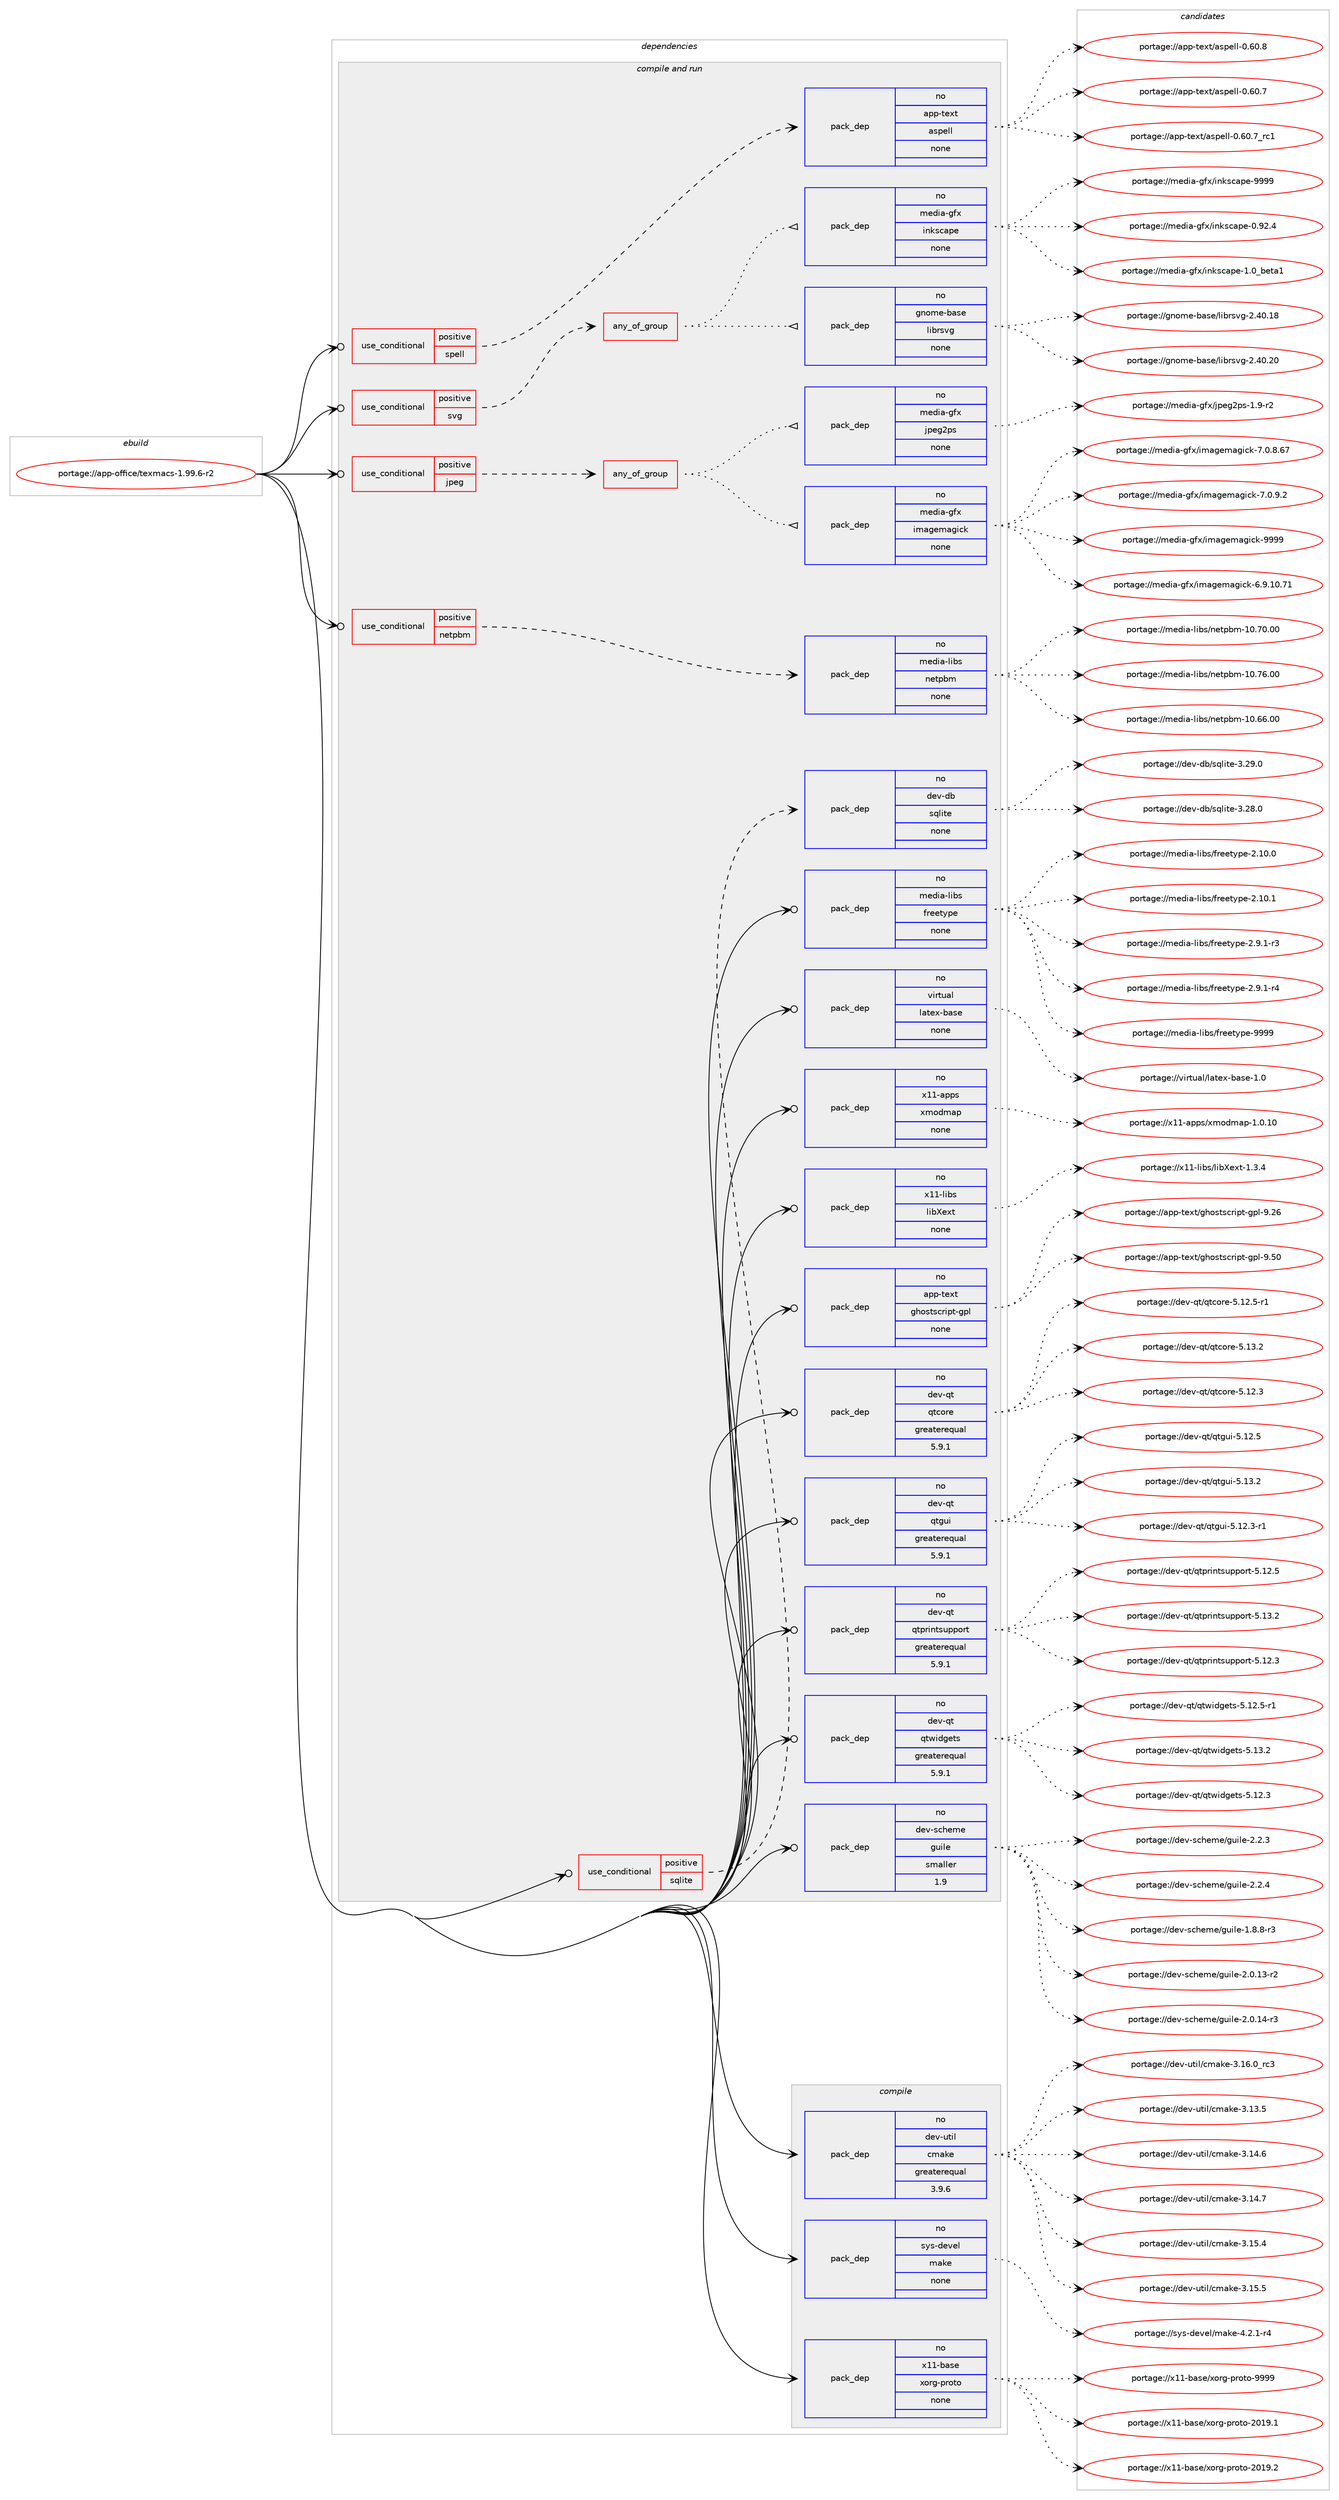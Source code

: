 digraph prolog {

# *************
# Graph options
# *************

newrank=true;
concentrate=true;
compound=true;
graph [rankdir=LR,fontname=Helvetica,fontsize=10,ranksep=1.5];#, ranksep=2.5, nodesep=0.2];
edge  [arrowhead=vee];
node  [fontname=Helvetica,fontsize=10];

# **********
# The ebuild
# **********

subgraph cluster_leftcol {
color=gray;
rank=same;
label=<<i>ebuild</i>>;
id [label="portage://app-office/texmacs-1.99.6-r2", color=red, width=4, href="../app-office/texmacs-1.99.6-r2.svg"];
}

# ****************
# The dependencies
# ****************

subgraph cluster_midcol {
color=gray;
label=<<i>dependencies</i>>;
subgraph cluster_compile {
fillcolor="#eeeeee";
style=filled;
label=<<i>compile</i>>;
subgraph pack29310 {
dependency39716 [label=<<TABLE BORDER="0" CELLBORDER="1" CELLSPACING="0" CELLPADDING="4" WIDTH="220"><TR><TD ROWSPAN="6" CELLPADDING="30">pack_dep</TD></TR><TR><TD WIDTH="110">no</TD></TR><TR><TD>dev-util</TD></TR><TR><TD>cmake</TD></TR><TR><TD>greaterequal</TD></TR><TR><TD>3.9.6</TD></TR></TABLE>>, shape=none, color=blue];
}
id:e -> dependency39716:w [weight=20,style="solid",arrowhead="vee"];
subgraph pack29311 {
dependency39717 [label=<<TABLE BORDER="0" CELLBORDER="1" CELLSPACING="0" CELLPADDING="4" WIDTH="220"><TR><TD ROWSPAN="6" CELLPADDING="30">pack_dep</TD></TR><TR><TD WIDTH="110">no</TD></TR><TR><TD>sys-devel</TD></TR><TR><TD>make</TD></TR><TR><TD>none</TD></TR><TR><TD></TD></TR></TABLE>>, shape=none, color=blue];
}
id:e -> dependency39717:w [weight=20,style="solid",arrowhead="vee"];
subgraph pack29312 {
dependency39718 [label=<<TABLE BORDER="0" CELLBORDER="1" CELLSPACING="0" CELLPADDING="4" WIDTH="220"><TR><TD ROWSPAN="6" CELLPADDING="30">pack_dep</TD></TR><TR><TD WIDTH="110">no</TD></TR><TR><TD>x11-base</TD></TR><TR><TD>xorg-proto</TD></TR><TR><TD>none</TD></TR><TR><TD></TD></TR></TABLE>>, shape=none, color=blue];
}
id:e -> dependency39718:w [weight=20,style="solid",arrowhead="vee"];
}
subgraph cluster_compileandrun {
fillcolor="#eeeeee";
style=filled;
label=<<i>compile and run</i>>;
subgraph cond9748 {
dependency39719 [label=<<TABLE BORDER="0" CELLBORDER="1" CELLSPACING="0" CELLPADDING="4"><TR><TD ROWSPAN="3" CELLPADDING="10">use_conditional</TD></TR><TR><TD>positive</TD></TR><TR><TD>jpeg</TD></TR></TABLE>>, shape=none, color=red];
subgraph any642 {
dependency39720 [label=<<TABLE BORDER="0" CELLBORDER="1" CELLSPACING="0" CELLPADDING="4"><TR><TD CELLPADDING="10">any_of_group</TD></TR></TABLE>>, shape=none, color=red];subgraph pack29313 {
dependency39721 [label=<<TABLE BORDER="0" CELLBORDER="1" CELLSPACING="0" CELLPADDING="4" WIDTH="220"><TR><TD ROWSPAN="6" CELLPADDING="30">pack_dep</TD></TR><TR><TD WIDTH="110">no</TD></TR><TR><TD>media-gfx</TD></TR><TR><TD>imagemagick</TD></TR><TR><TD>none</TD></TR><TR><TD></TD></TR></TABLE>>, shape=none, color=blue];
}
dependency39720:e -> dependency39721:w [weight=20,style="dotted",arrowhead="oinv"];
subgraph pack29314 {
dependency39722 [label=<<TABLE BORDER="0" CELLBORDER="1" CELLSPACING="0" CELLPADDING="4" WIDTH="220"><TR><TD ROWSPAN="6" CELLPADDING="30">pack_dep</TD></TR><TR><TD WIDTH="110">no</TD></TR><TR><TD>media-gfx</TD></TR><TR><TD>jpeg2ps</TD></TR><TR><TD>none</TD></TR><TR><TD></TD></TR></TABLE>>, shape=none, color=blue];
}
dependency39720:e -> dependency39722:w [weight=20,style="dotted",arrowhead="oinv"];
}
dependency39719:e -> dependency39720:w [weight=20,style="dashed",arrowhead="vee"];
}
id:e -> dependency39719:w [weight=20,style="solid",arrowhead="odotvee"];
subgraph cond9749 {
dependency39723 [label=<<TABLE BORDER="0" CELLBORDER="1" CELLSPACING="0" CELLPADDING="4"><TR><TD ROWSPAN="3" CELLPADDING="10">use_conditional</TD></TR><TR><TD>positive</TD></TR><TR><TD>netpbm</TD></TR></TABLE>>, shape=none, color=red];
subgraph pack29315 {
dependency39724 [label=<<TABLE BORDER="0" CELLBORDER="1" CELLSPACING="0" CELLPADDING="4" WIDTH="220"><TR><TD ROWSPAN="6" CELLPADDING="30">pack_dep</TD></TR><TR><TD WIDTH="110">no</TD></TR><TR><TD>media-libs</TD></TR><TR><TD>netpbm</TD></TR><TR><TD>none</TD></TR><TR><TD></TD></TR></TABLE>>, shape=none, color=blue];
}
dependency39723:e -> dependency39724:w [weight=20,style="dashed",arrowhead="vee"];
}
id:e -> dependency39723:w [weight=20,style="solid",arrowhead="odotvee"];
subgraph cond9750 {
dependency39725 [label=<<TABLE BORDER="0" CELLBORDER="1" CELLSPACING="0" CELLPADDING="4"><TR><TD ROWSPAN="3" CELLPADDING="10">use_conditional</TD></TR><TR><TD>positive</TD></TR><TR><TD>spell</TD></TR></TABLE>>, shape=none, color=red];
subgraph pack29316 {
dependency39726 [label=<<TABLE BORDER="0" CELLBORDER="1" CELLSPACING="0" CELLPADDING="4" WIDTH="220"><TR><TD ROWSPAN="6" CELLPADDING="30">pack_dep</TD></TR><TR><TD WIDTH="110">no</TD></TR><TR><TD>app-text</TD></TR><TR><TD>aspell</TD></TR><TR><TD>none</TD></TR><TR><TD></TD></TR></TABLE>>, shape=none, color=blue];
}
dependency39725:e -> dependency39726:w [weight=20,style="dashed",arrowhead="vee"];
}
id:e -> dependency39725:w [weight=20,style="solid",arrowhead="odotvee"];
subgraph cond9751 {
dependency39727 [label=<<TABLE BORDER="0" CELLBORDER="1" CELLSPACING="0" CELLPADDING="4"><TR><TD ROWSPAN="3" CELLPADDING="10">use_conditional</TD></TR><TR><TD>positive</TD></TR><TR><TD>sqlite</TD></TR></TABLE>>, shape=none, color=red];
subgraph pack29317 {
dependency39728 [label=<<TABLE BORDER="0" CELLBORDER="1" CELLSPACING="0" CELLPADDING="4" WIDTH="220"><TR><TD ROWSPAN="6" CELLPADDING="30">pack_dep</TD></TR><TR><TD WIDTH="110">no</TD></TR><TR><TD>dev-db</TD></TR><TR><TD>sqlite</TD></TR><TR><TD>none</TD></TR><TR><TD></TD></TR></TABLE>>, shape=none, color=blue];
}
dependency39727:e -> dependency39728:w [weight=20,style="dashed",arrowhead="vee"];
}
id:e -> dependency39727:w [weight=20,style="solid",arrowhead="odotvee"];
subgraph cond9752 {
dependency39729 [label=<<TABLE BORDER="0" CELLBORDER="1" CELLSPACING="0" CELLPADDING="4"><TR><TD ROWSPAN="3" CELLPADDING="10">use_conditional</TD></TR><TR><TD>positive</TD></TR><TR><TD>svg</TD></TR></TABLE>>, shape=none, color=red];
subgraph any643 {
dependency39730 [label=<<TABLE BORDER="0" CELLBORDER="1" CELLSPACING="0" CELLPADDING="4"><TR><TD CELLPADDING="10">any_of_group</TD></TR></TABLE>>, shape=none, color=red];subgraph pack29318 {
dependency39731 [label=<<TABLE BORDER="0" CELLBORDER="1" CELLSPACING="0" CELLPADDING="4" WIDTH="220"><TR><TD ROWSPAN="6" CELLPADDING="30">pack_dep</TD></TR><TR><TD WIDTH="110">no</TD></TR><TR><TD>media-gfx</TD></TR><TR><TD>inkscape</TD></TR><TR><TD>none</TD></TR><TR><TD></TD></TR></TABLE>>, shape=none, color=blue];
}
dependency39730:e -> dependency39731:w [weight=20,style="dotted",arrowhead="oinv"];
subgraph pack29319 {
dependency39732 [label=<<TABLE BORDER="0" CELLBORDER="1" CELLSPACING="0" CELLPADDING="4" WIDTH="220"><TR><TD ROWSPAN="6" CELLPADDING="30">pack_dep</TD></TR><TR><TD WIDTH="110">no</TD></TR><TR><TD>gnome-base</TD></TR><TR><TD>librsvg</TD></TR><TR><TD>none</TD></TR><TR><TD></TD></TR></TABLE>>, shape=none, color=blue];
}
dependency39730:e -> dependency39732:w [weight=20,style="dotted",arrowhead="oinv"];
}
dependency39729:e -> dependency39730:w [weight=20,style="dashed",arrowhead="vee"];
}
id:e -> dependency39729:w [weight=20,style="solid",arrowhead="odotvee"];
subgraph pack29320 {
dependency39733 [label=<<TABLE BORDER="0" CELLBORDER="1" CELLSPACING="0" CELLPADDING="4" WIDTH="220"><TR><TD ROWSPAN="6" CELLPADDING="30">pack_dep</TD></TR><TR><TD WIDTH="110">no</TD></TR><TR><TD>app-text</TD></TR><TR><TD>ghostscript-gpl</TD></TR><TR><TD>none</TD></TR><TR><TD></TD></TR></TABLE>>, shape=none, color=blue];
}
id:e -> dependency39733:w [weight=20,style="solid",arrowhead="odotvee"];
subgraph pack29321 {
dependency39734 [label=<<TABLE BORDER="0" CELLBORDER="1" CELLSPACING="0" CELLPADDING="4" WIDTH="220"><TR><TD ROWSPAN="6" CELLPADDING="30">pack_dep</TD></TR><TR><TD WIDTH="110">no</TD></TR><TR><TD>dev-qt</TD></TR><TR><TD>qtcore</TD></TR><TR><TD>greaterequal</TD></TR><TR><TD>5.9.1</TD></TR></TABLE>>, shape=none, color=blue];
}
id:e -> dependency39734:w [weight=20,style="solid",arrowhead="odotvee"];
subgraph pack29322 {
dependency39735 [label=<<TABLE BORDER="0" CELLBORDER="1" CELLSPACING="0" CELLPADDING="4" WIDTH="220"><TR><TD ROWSPAN="6" CELLPADDING="30">pack_dep</TD></TR><TR><TD WIDTH="110">no</TD></TR><TR><TD>dev-qt</TD></TR><TR><TD>qtgui</TD></TR><TR><TD>greaterequal</TD></TR><TR><TD>5.9.1</TD></TR></TABLE>>, shape=none, color=blue];
}
id:e -> dependency39735:w [weight=20,style="solid",arrowhead="odotvee"];
subgraph pack29323 {
dependency39736 [label=<<TABLE BORDER="0" CELLBORDER="1" CELLSPACING="0" CELLPADDING="4" WIDTH="220"><TR><TD ROWSPAN="6" CELLPADDING="30">pack_dep</TD></TR><TR><TD WIDTH="110">no</TD></TR><TR><TD>dev-qt</TD></TR><TR><TD>qtprintsupport</TD></TR><TR><TD>greaterequal</TD></TR><TR><TD>5.9.1</TD></TR></TABLE>>, shape=none, color=blue];
}
id:e -> dependency39736:w [weight=20,style="solid",arrowhead="odotvee"];
subgraph pack29324 {
dependency39737 [label=<<TABLE BORDER="0" CELLBORDER="1" CELLSPACING="0" CELLPADDING="4" WIDTH="220"><TR><TD ROWSPAN="6" CELLPADDING="30">pack_dep</TD></TR><TR><TD WIDTH="110">no</TD></TR><TR><TD>dev-qt</TD></TR><TR><TD>qtwidgets</TD></TR><TR><TD>greaterequal</TD></TR><TR><TD>5.9.1</TD></TR></TABLE>>, shape=none, color=blue];
}
id:e -> dependency39737:w [weight=20,style="solid",arrowhead="odotvee"];
subgraph pack29325 {
dependency39738 [label=<<TABLE BORDER="0" CELLBORDER="1" CELLSPACING="0" CELLPADDING="4" WIDTH="220"><TR><TD ROWSPAN="6" CELLPADDING="30">pack_dep</TD></TR><TR><TD WIDTH="110">no</TD></TR><TR><TD>dev-scheme</TD></TR><TR><TD>guile</TD></TR><TR><TD>smaller</TD></TR><TR><TD>1.9</TD></TR></TABLE>>, shape=none, color=blue];
}
id:e -> dependency39738:w [weight=20,style="solid",arrowhead="odotvee"];
subgraph pack29326 {
dependency39739 [label=<<TABLE BORDER="0" CELLBORDER="1" CELLSPACING="0" CELLPADDING="4" WIDTH="220"><TR><TD ROWSPAN="6" CELLPADDING="30">pack_dep</TD></TR><TR><TD WIDTH="110">no</TD></TR><TR><TD>media-libs</TD></TR><TR><TD>freetype</TD></TR><TR><TD>none</TD></TR><TR><TD></TD></TR></TABLE>>, shape=none, color=blue];
}
id:e -> dependency39739:w [weight=20,style="solid",arrowhead="odotvee"];
subgraph pack29327 {
dependency39740 [label=<<TABLE BORDER="0" CELLBORDER="1" CELLSPACING="0" CELLPADDING="4" WIDTH="220"><TR><TD ROWSPAN="6" CELLPADDING="30">pack_dep</TD></TR><TR><TD WIDTH="110">no</TD></TR><TR><TD>virtual</TD></TR><TR><TD>latex-base</TD></TR><TR><TD>none</TD></TR><TR><TD></TD></TR></TABLE>>, shape=none, color=blue];
}
id:e -> dependency39740:w [weight=20,style="solid",arrowhead="odotvee"];
subgraph pack29328 {
dependency39741 [label=<<TABLE BORDER="0" CELLBORDER="1" CELLSPACING="0" CELLPADDING="4" WIDTH="220"><TR><TD ROWSPAN="6" CELLPADDING="30">pack_dep</TD></TR><TR><TD WIDTH="110">no</TD></TR><TR><TD>x11-apps</TD></TR><TR><TD>xmodmap</TD></TR><TR><TD>none</TD></TR><TR><TD></TD></TR></TABLE>>, shape=none, color=blue];
}
id:e -> dependency39741:w [weight=20,style="solid",arrowhead="odotvee"];
subgraph pack29329 {
dependency39742 [label=<<TABLE BORDER="0" CELLBORDER="1" CELLSPACING="0" CELLPADDING="4" WIDTH="220"><TR><TD ROWSPAN="6" CELLPADDING="30">pack_dep</TD></TR><TR><TD WIDTH="110">no</TD></TR><TR><TD>x11-libs</TD></TR><TR><TD>libXext</TD></TR><TR><TD>none</TD></TR><TR><TD></TD></TR></TABLE>>, shape=none, color=blue];
}
id:e -> dependency39742:w [weight=20,style="solid",arrowhead="odotvee"];
}
subgraph cluster_run {
fillcolor="#eeeeee";
style=filled;
label=<<i>run</i>>;
}
}

# **************
# The candidates
# **************

subgraph cluster_choices {
rank=same;
color=gray;
label=<<i>candidates</i>>;

subgraph choice29310 {
color=black;
nodesep=1;
choiceportage1001011184511711610510847991099710710145514649514653 [label="portage://dev-util/cmake-3.13.5", color=red, width=4,href="../dev-util/cmake-3.13.5.svg"];
choiceportage1001011184511711610510847991099710710145514649524654 [label="portage://dev-util/cmake-3.14.6", color=red, width=4,href="../dev-util/cmake-3.14.6.svg"];
choiceportage1001011184511711610510847991099710710145514649524655 [label="portage://dev-util/cmake-3.14.7", color=red, width=4,href="../dev-util/cmake-3.14.7.svg"];
choiceportage1001011184511711610510847991099710710145514649534652 [label="portage://dev-util/cmake-3.15.4", color=red, width=4,href="../dev-util/cmake-3.15.4.svg"];
choiceportage1001011184511711610510847991099710710145514649534653 [label="portage://dev-util/cmake-3.15.5", color=red, width=4,href="../dev-util/cmake-3.15.5.svg"];
choiceportage1001011184511711610510847991099710710145514649544648951149951 [label="portage://dev-util/cmake-3.16.0_rc3", color=red, width=4,href="../dev-util/cmake-3.16.0_rc3.svg"];
dependency39716:e -> choiceportage1001011184511711610510847991099710710145514649514653:w [style=dotted,weight="100"];
dependency39716:e -> choiceportage1001011184511711610510847991099710710145514649524654:w [style=dotted,weight="100"];
dependency39716:e -> choiceportage1001011184511711610510847991099710710145514649524655:w [style=dotted,weight="100"];
dependency39716:e -> choiceportage1001011184511711610510847991099710710145514649534652:w [style=dotted,weight="100"];
dependency39716:e -> choiceportage1001011184511711610510847991099710710145514649534653:w [style=dotted,weight="100"];
dependency39716:e -> choiceportage1001011184511711610510847991099710710145514649544648951149951:w [style=dotted,weight="100"];
}
subgraph choice29311 {
color=black;
nodesep=1;
choiceportage1151211154510010111810110847109971071014552465046494511452 [label="portage://sys-devel/make-4.2.1-r4", color=red, width=4,href="../sys-devel/make-4.2.1-r4.svg"];
dependency39717:e -> choiceportage1151211154510010111810110847109971071014552465046494511452:w [style=dotted,weight="100"];
}
subgraph choice29312 {
color=black;
nodesep=1;
choiceportage1204949459897115101471201111141034511211411111611145504849574649 [label="portage://x11-base/xorg-proto-2019.1", color=red, width=4,href="../x11-base/xorg-proto-2019.1.svg"];
choiceportage1204949459897115101471201111141034511211411111611145504849574650 [label="portage://x11-base/xorg-proto-2019.2", color=red, width=4,href="../x11-base/xorg-proto-2019.2.svg"];
choiceportage120494945989711510147120111114103451121141111161114557575757 [label="portage://x11-base/xorg-proto-9999", color=red, width=4,href="../x11-base/xorg-proto-9999.svg"];
dependency39718:e -> choiceportage1204949459897115101471201111141034511211411111611145504849574649:w [style=dotted,weight="100"];
dependency39718:e -> choiceportage1204949459897115101471201111141034511211411111611145504849574650:w [style=dotted,weight="100"];
dependency39718:e -> choiceportage120494945989711510147120111114103451121141111161114557575757:w [style=dotted,weight="100"];
}
subgraph choice29313 {
color=black;
nodesep=1;
choiceportage10910110010597451031021204710510997103101109971031059910745544657464948465549 [label="portage://media-gfx/imagemagick-6.9.10.71", color=red, width=4,href="../media-gfx/imagemagick-6.9.10.71.svg"];
choiceportage109101100105974510310212047105109971031011099710310599107455546484656465455 [label="portage://media-gfx/imagemagick-7.0.8.67", color=red, width=4,href="../media-gfx/imagemagick-7.0.8.67.svg"];
choiceportage1091011001059745103102120471051099710310110997103105991074555464846574650 [label="portage://media-gfx/imagemagick-7.0.9.2", color=red, width=4,href="../media-gfx/imagemagick-7.0.9.2.svg"];
choiceportage1091011001059745103102120471051099710310110997103105991074557575757 [label="portage://media-gfx/imagemagick-9999", color=red, width=4,href="../media-gfx/imagemagick-9999.svg"];
dependency39721:e -> choiceportage10910110010597451031021204710510997103101109971031059910745544657464948465549:w [style=dotted,weight="100"];
dependency39721:e -> choiceportage109101100105974510310212047105109971031011099710310599107455546484656465455:w [style=dotted,weight="100"];
dependency39721:e -> choiceportage1091011001059745103102120471051099710310110997103105991074555464846574650:w [style=dotted,weight="100"];
dependency39721:e -> choiceportage1091011001059745103102120471051099710310110997103105991074557575757:w [style=dotted,weight="100"];
}
subgraph choice29314 {
color=black;
nodesep=1;
choiceportage10910110010597451031021204710611210110350112115454946574511450 [label="portage://media-gfx/jpeg2ps-1.9-r2", color=red, width=4,href="../media-gfx/jpeg2ps-1.9-r2.svg"];
dependency39722:e -> choiceportage10910110010597451031021204710611210110350112115454946574511450:w [style=dotted,weight="100"];
}
subgraph choice29315 {
color=black;
nodesep=1;
choiceportage1091011001059745108105981154711010111611298109454948465454464848 [label="portage://media-libs/netpbm-10.66.00", color=red, width=4,href="../media-libs/netpbm-10.66.00.svg"];
choiceportage1091011001059745108105981154711010111611298109454948465548464848 [label="portage://media-libs/netpbm-10.70.00", color=red, width=4,href="../media-libs/netpbm-10.70.00.svg"];
choiceportage1091011001059745108105981154711010111611298109454948465554464848 [label="portage://media-libs/netpbm-10.76.00", color=red, width=4,href="../media-libs/netpbm-10.76.00.svg"];
dependency39724:e -> choiceportage1091011001059745108105981154711010111611298109454948465454464848:w [style=dotted,weight="100"];
dependency39724:e -> choiceportage1091011001059745108105981154711010111611298109454948465548464848:w [style=dotted,weight="100"];
dependency39724:e -> choiceportage1091011001059745108105981154711010111611298109454948465554464848:w [style=dotted,weight="100"];
}
subgraph choice29316 {
color=black;
nodesep=1;
choiceportage9711211245116101120116479711511210110810845484654484655 [label="portage://app-text/aspell-0.60.7", color=red, width=4,href="../app-text/aspell-0.60.7.svg"];
choiceportage9711211245116101120116479711511210110810845484654484655951149949 [label="portage://app-text/aspell-0.60.7_rc1", color=red, width=4,href="../app-text/aspell-0.60.7_rc1.svg"];
choiceportage9711211245116101120116479711511210110810845484654484656 [label="portage://app-text/aspell-0.60.8", color=red, width=4,href="../app-text/aspell-0.60.8.svg"];
dependency39726:e -> choiceportage9711211245116101120116479711511210110810845484654484655:w [style=dotted,weight="100"];
dependency39726:e -> choiceportage9711211245116101120116479711511210110810845484654484655951149949:w [style=dotted,weight="100"];
dependency39726:e -> choiceportage9711211245116101120116479711511210110810845484654484656:w [style=dotted,weight="100"];
}
subgraph choice29317 {
color=black;
nodesep=1;
choiceportage10010111845100984711511310810511610145514650564648 [label="portage://dev-db/sqlite-3.28.0", color=red, width=4,href="../dev-db/sqlite-3.28.0.svg"];
choiceportage10010111845100984711511310810511610145514650574648 [label="portage://dev-db/sqlite-3.29.0", color=red, width=4,href="../dev-db/sqlite-3.29.0.svg"];
dependency39728:e -> choiceportage10010111845100984711511310810511610145514650564648:w [style=dotted,weight="100"];
dependency39728:e -> choiceportage10010111845100984711511310810511610145514650574648:w [style=dotted,weight="100"];
}
subgraph choice29318 {
color=black;
nodesep=1;
choiceportage109101100105974510310212047105110107115999711210145484657504652 [label="portage://media-gfx/inkscape-0.92.4", color=red, width=4,href="../media-gfx/inkscape-0.92.4.svg"];
choiceportage10910110010597451031021204710511010711599971121014549464895981011169749 [label="portage://media-gfx/inkscape-1.0_beta1", color=red, width=4,href="../media-gfx/inkscape-1.0_beta1.svg"];
choiceportage10910110010597451031021204710511010711599971121014557575757 [label="portage://media-gfx/inkscape-9999", color=red, width=4,href="../media-gfx/inkscape-9999.svg"];
dependency39731:e -> choiceportage109101100105974510310212047105110107115999711210145484657504652:w [style=dotted,weight="100"];
dependency39731:e -> choiceportage10910110010597451031021204710511010711599971121014549464895981011169749:w [style=dotted,weight="100"];
dependency39731:e -> choiceportage10910110010597451031021204710511010711599971121014557575757:w [style=dotted,weight="100"];
}
subgraph choice29319 {
color=black;
nodesep=1;
choiceportage10311011110910145989711510147108105981141151181034550465248464956 [label="portage://gnome-base/librsvg-2.40.18", color=red, width=4,href="../gnome-base/librsvg-2.40.18.svg"];
choiceportage10311011110910145989711510147108105981141151181034550465248465048 [label="portage://gnome-base/librsvg-2.40.20", color=red, width=4,href="../gnome-base/librsvg-2.40.20.svg"];
dependency39732:e -> choiceportage10311011110910145989711510147108105981141151181034550465248464956:w [style=dotted,weight="100"];
dependency39732:e -> choiceportage10311011110910145989711510147108105981141151181034550465248465048:w [style=dotted,weight="100"];
}
subgraph choice29320 {
color=black;
nodesep=1;
choiceportage97112112451161011201164710310411111511611599114105112116451031121084557465054 [label="portage://app-text/ghostscript-gpl-9.26", color=red, width=4,href="../app-text/ghostscript-gpl-9.26.svg"];
choiceportage97112112451161011201164710310411111511611599114105112116451031121084557465348 [label="portage://app-text/ghostscript-gpl-9.50", color=red, width=4,href="../app-text/ghostscript-gpl-9.50.svg"];
dependency39733:e -> choiceportage97112112451161011201164710310411111511611599114105112116451031121084557465054:w [style=dotted,weight="100"];
dependency39733:e -> choiceportage97112112451161011201164710310411111511611599114105112116451031121084557465348:w [style=dotted,weight="100"];
}
subgraph choice29321 {
color=black;
nodesep=1;
choiceportage10010111845113116471131169911111410145534649504651 [label="portage://dev-qt/qtcore-5.12.3", color=red, width=4,href="../dev-qt/qtcore-5.12.3.svg"];
choiceportage100101118451131164711311699111114101455346495046534511449 [label="portage://dev-qt/qtcore-5.12.5-r1", color=red, width=4,href="../dev-qt/qtcore-5.12.5-r1.svg"];
choiceportage10010111845113116471131169911111410145534649514650 [label="portage://dev-qt/qtcore-5.13.2", color=red, width=4,href="../dev-qt/qtcore-5.13.2.svg"];
dependency39734:e -> choiceportage10010111845113116471131169911111410145534649504651:w [style=dotted,weight="100"];
dependency39734:e -> choiceportage100101118451131164711311699111114101455346495046534511449:w [style=dotted,weight="100"];
dependency39734:e -> choiceportage10010111845113116471131169911111410145534649514650:w [style=dotted,weight="100"];
}
subgraph choice29322 {
color=black;
nodesep=1;
choiceportage1001011184511311647113116103117105455346495046514511449 [label="portage://dev-qt/qtgui-5.12.3-r1", color=red, width=4,href="../dev-qt/qtgui-5.12.3-r1.svg"];
choiceportage100101118451131164711311610311710545534649504653 [label="portage://dev-qt/qtgui-5.12.5", color=red, width=4,href="../dev-qt/qtgui-5.12.5.svg"];
choiceportage100101118451131164711311610311710545534649514650 [label="portage://dev-qt/qtgui-5.13.2", color=red, width=4,href="../dev-qt/qtgui-5.13.2.svg"];
dependency39735:e -> choiceportage1001011184511311647113116103117105455346495046514511449:w [style=dotted,weight="100"];
dependency39735:e -> choiceportage100101118451131164711311610311710545534649504653:w [style=dotted,weight="100"];
dependency39735:e -> choiceportage100101118451131164711311610311710545534649514650:w [style=dotted,weight="100"];
}
subgraph choice29323 {
color=black;
nodesep=1;
choiceportage100101118451131164711311611211410511011611511711211211111411645534649504651 [label="portage://dev-qt/qtprintsupport-5.12.3", color=red, width=4,href="../dev-qt/qtprintsupport-5.12.3.svg"];
choiceportage100101118451131164711311611211410511011611511711211211111411645534649504653 [label="portage://dev-qt/qtprintsupport-5.12.5", color=red, width=4,href="../dev-qt/qtprintsupport-5.12.5.svg"];
choiceportage100101118451131164711311611211410511011611511711211211111411645534649514650 [label="portage://dev-qt/qtprintsupport-5.13.2", color=red, width=4,href="../dev-qt/qtprintsupport-5.13.2.svg"];
dependency39736:e -> choiceportage100101118451131164711311611211410511011611511711211211111411645534649504651:w [style=dotted,weight="100"];
dependency39736:e -> choiceportage100101118451131164711311611211410511011611511711211211111411645534649504653:w [style=dotted,weight="100"];
dependency39736:e -> choiceportage100101118451131164711311611211410511011611511711211211111411645534649514650:w [style=dotted,weight="100"];
}
subgraph choice29324 {
color=black;
nodesep=1;
choiceportage100101118451131164711311611910510010310111611545534649504651 [label="portage://dev-qt/qtwidgets-5.12.3", color=red, width=4,href="../dev-qt/qtwidgets-5.12.3.svg"];
choiceportage1001011184511311647113116119105100103101116115455346495046534511449 [label="portage://dev-qt/qtwidgets-5.12.5-r1", color=red, width=4,href="../dev-qt/qtwidgets-5.12.5-r1.svg"];
choiceportage100101118451131164711311611910510010310111611545534649514650 [label="portage://dev-qt/qtwidgets-5.13.2", color=red, width=4,href="../dev-qt/qtwidgets-5.13.2.svg"];
dependency39737:e -> choiceportage100101118451131164711311611910510010310111611545534649504651:w [style=dotted,weight="100"];
dependency39737:e -> choiceportage1001011184511311647113116119105100103101116115455346495046534511449:w [style=dotted,weight="100"];
dependency39737:e -> choiceportage100101118451131164711311611910510010310111611545534649514650:w [style=dotted,weight="100"];
}
subgraph choice29325 {
color=black;
nodesep=1;
choiceportage1001011184511599104101109101471031171051081014549465646564511451 [label="portage://dev-scheme/guile-1.8.8-r3", color=red, width=4,href="../dev-scheme/guile-1.8.8-r3.svg"];
choiceportage100101118451159910410110910147103117105108101455046484649514511450 [label="portage://dev-scheme/guile-2.0.13-r2", color=red, width=4,href="../dev-scheme/guile-2.0.13-r2.svg"];
choiceportage100101118451159910410110910147103117105108101455046484649524511451 [label="portage://dev-scheme/guile-2.0.14-r3", color=red, width=4,href="../dev-scheme/guile-2.0.14-r3.svg"];
choiceportage100101118451159910410110910147103117105108101455046504651 [label="portage://dev-scheme/guile-2.2.3", color=red, width=4,href="../dev-scheme/guile-2.2.3.svg"];
choiceportage100101118451159910410110910147103117105108101455046504652 [label="portage://dev-scheme/guile-2.2.4", color=red, width=4,href="../dev-scheme/guile-2.2.4.svg"];
dependency39738:e -> choiceportage1001011184511599104101109101471031171051081014549465646564511451:w [style=dotted,weight="100"];
dependency39738:e -> choiceportage100101118451159910410110910147103117105108101455046484649514511450:w [style=dotted,weight="100"];
dependency39738:e -> choiceportage100101118451159910410110910147103117105108101455046484649524511451:w [style=dotted,weight="100"];
dependency39738:e -> choiceportage100101118451159910410110910147103117105108101455046504651:w [style=dotted,weight="100"];
dependency39738:e -> choiceportage100101118451159910410110910147103117105108101455046504652:w [style=dotted,weight="100"];
}
subgraph choice29326 {
color=black;
nodesep=1;
choiceportage1091011001059745108105981154710211410110111612111210145504649484648 [label="portage://media-libs/freetype-2.10.0", color=red, width=4,href="../media-libs/freetype-2.10.0.svg"];
choiceportage1091011001059745108105981154710211410110111612111210145504649484649 [label="portage://media-libs/freetype-2.10.1", color=red, width=4,href="../media-libs/freetype-2.10.1.svg"];
choiceportage109101100105974510810598115471021141011011161211121014550465746494511451 [label="portage://media-libs/freetype-2.9.1-r3", color=red, width=4,href="../media-libs/freetype-2.9.1-r3.svg"];
choiceportage109101100105974510810598115471021141011011161211121014550465746494511452 [label="portage://media-libs/freetype-2.9.1-r4", color=red, width=4,href="../media-libs/freetype-2.9.1-r4.svg"];
choiceportage109101100105974510810598115471021141011011161211121014557575757 [label="portage://media-libs/freetype-9999", color=red, width=4,href="../media-libs/freetype-9999.svg"];
dependency39739:e -> choiceportage1091011001059745108105981154710211410110111612111210145504649484648:w [style=dotted,weight="100"];
dependency39739:e -> choiceportage1091011001059745108105981154710211410110111612111210145504649484649:w [style=dotted,weight="100"];
dependency39739:e -> choiceportage109101100105974510810598115471021141011011161211121014550465746494511451:w [style=dotted,weight="100"];
dependency39739:e -> choiceportage109101100105974510810598115471021141011011161211121014550465746494511452:w [style=dotted,weight="100"];
dependency39739:e -> choiceportage109101100105974510810598115471021141011011161211121014557575757:w [style=dotted,weight="100"];
}
subgraph choice29327 {
color=black;
nodesep=1;
choiceportage11810511411611797108471089711610112045989711510145494648 [label="portage://virtual/latex-base-1.0", color=red, width=4,href="../virtual/latex-base-1.0.svg"];
dependency39740:e -> choiceportage11810511411611797108471089711610112045989711510145494648:w [style=dotted,weight="100"];
}
subgraph choice29328 {
color=black;
nodesep=1;
choiceportage12049494597112112115471201091111001099711245494648464948 [label="portage://x11-apps/xmodmap-1.0.10", color=red, width=4,href="../x11-apps/xmodmap-1.0.10.svg"];
dependency39741:e -> choiceportage12049494597112112115471201091111001099711245494648464948:w [style=dotted,weight="100"];
}
subgraph choice29329 {
color=black;
nodesep=1;
choiceportage12049494510810598115471081059888101120116454946514652 [label="portage://x11-libs/libXext-1.3.4", color=red, width=4,href="../x11-libs/libXext-1.3.4.svg"];
dependency39742:e -> choiceportage12049494510810598115471081059888101120116454946514652:w [style=dotted,weight="100"];
}
}

}

